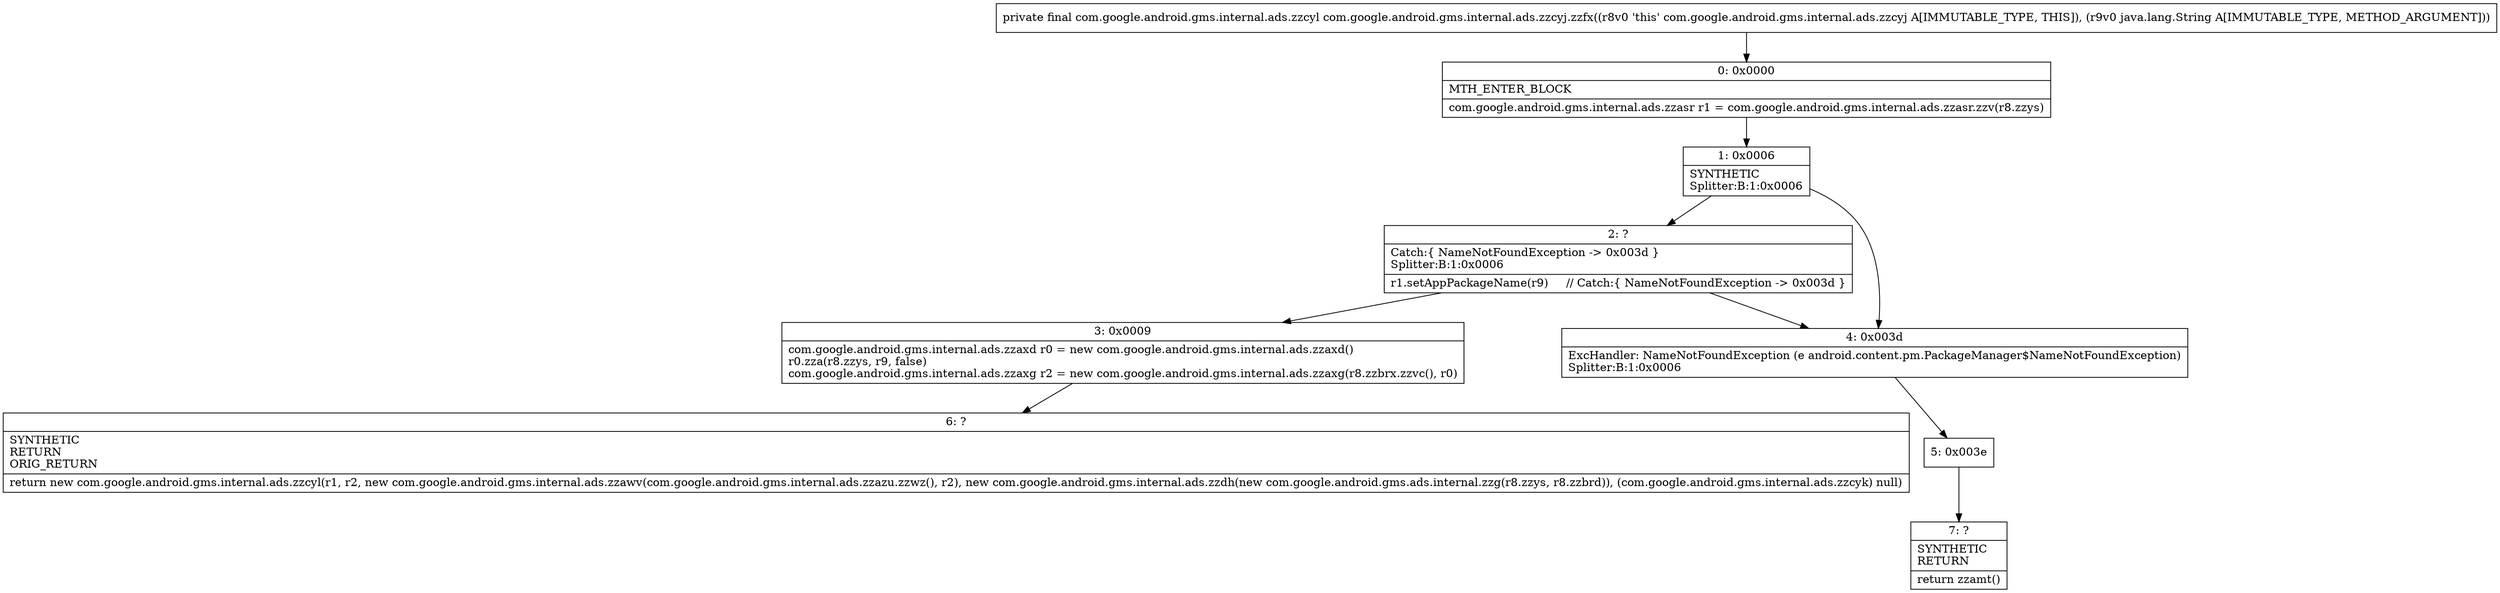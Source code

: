 digraph "CFG forcom.google.android.gms.internal.ads.zzcyj.zzfx(Ljava\/lang\/String;)Lcom\/google\/android\/gms\/internal\/ads\/zzcyl;" {
Node_0 [shape=record,label="{0\:\ 0x0000|MTH_ENTER_BLOCK\l|com.google.android.gms.internal.ads.zzasr r1 = com.google.android.gms.internal.ads.zzasr.zzv(r8.zzys)\l}"];
Node_1 [shape=record,label="{1\:\ 0x0006|SYNTHETIC\lSplitter:B:1:0x0006\l}"];
Node_2 [shape=record,label="{2\:\ ?|Catch:\{ NameNotFoundException \-\> 0x003d \}\lSplitter:B:1:0x0006\l|r1.setAppPackageName(r9)     \/\/ Catch:\{ NameNotFoundException \-\> 0x003d \}\l}"];
Node_3 [shape=record,label="{3\:\ 0x0009|com.google.android.gms.internal.ads.zzaxd r0 = new com.google.android.gms.internal.ads.zzaxd()\lr0.zza(r8.zzys, r9, false)\lcom.google.android.gms.internal.ads.zzaxg r2 = new com.google.android.gms.internal.ads.zzaxg(r8.zzbrx.zzvc(), r0)\l}"];
Node_4 [shape=record,label="{4\:\ 0x003d|ExcHandler: NameNotFoundException (e android.content.pm.PackageManager$NameNotFoundException)\lSplitter:B:1:0x0006\l}"];
Node_5 [shape=record,label="{5\:\ 0x003e}"];
Node_6 [shape=record,label="{6\:\ ?|SYNTHETIC\lRETURN\lORIG_RETURN\l|return new com.google.android.gms.internal.ads.zzcyl(r1, r2, new com.google.android.gms.internal.ads.zzawv(com.google.android.gms.internal.ads.zzazu.zzwz(), r2), new com.google.android.gms.internal.ads.zzdh(new com.google.android.gms.ads.internal.zzg(r8.zzys, r8.zzbrd)), (com.google.android.gms.internal.ads.zzcyk) null)\l}"];
Node_7 [shape=record,label="{7\:\ ?|SYNTHETIC\lRETURN\l|return zzamt()\l}"];
MethodNode[shape=record,label="{private final com.google.android.gms.internal.ads.zzcyl com.google.android.gms.internal.ads.zzcyj.zzfx((r8v0 'this' com.google.android.gms.internal.ads.zzcyj A[IMMUTABLE_TYPE, THIS]), (r9v0 java.lang.String A[IMMUTABLE_TYPE, METHOD_ARGUMENT])) }"];
MethodNode -> Node_0;
Node_0 -> Node_1;
Node_1 -> Node_2;
Node_1 -> Node_4;
Node_2 -> Node_3;
Node_2 -> Node_4;
Node_3 -> Node_6;
Node_4 -> Node_5;
Node_5 -> Node_7;
}

